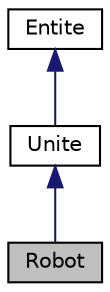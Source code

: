 digraph "Robot"
{
 // LATEX_PDF_SIZE
  edge [fontname="Helvetica",fontsize="10",labelfontname="Helvetica",labelfontsize="10"];
  node [fontname="Helvetica",fontsize="10",shape=record];
  Node1 [label="Robot",height=0.2,width=0.4,color="black", fillcolor="grey75", style="filled", fontcolor="black",tooltip="Classe Robot, héritant de la classe Unite, pour représenter un robot dans le jeu."];
  Node2 -> Node1 [dir="back",color="midnightblue",fontsize="10",style="solid",fontname="Helvetica"];
  Node2 [label="Unite",height=0.2,width=0.4,color="black", fillcolor="white", style="filled",URL="$class_unite.html",tooltip="Classe Unite, héritant de la classe Entite, pour représenter une unité dans le jeu."];
  Node3 -> Node2 [dir="back",color="midnightblue",fontsize="10",style="solid",fontname="Helvetica"];
  Node3 [label="Entite",height=0.2,width=0.4,color="black", fillcolor="white", style="filled",URL="$class_entite.html",tooltip="Classe de base pour les entités du jeu."];
}
